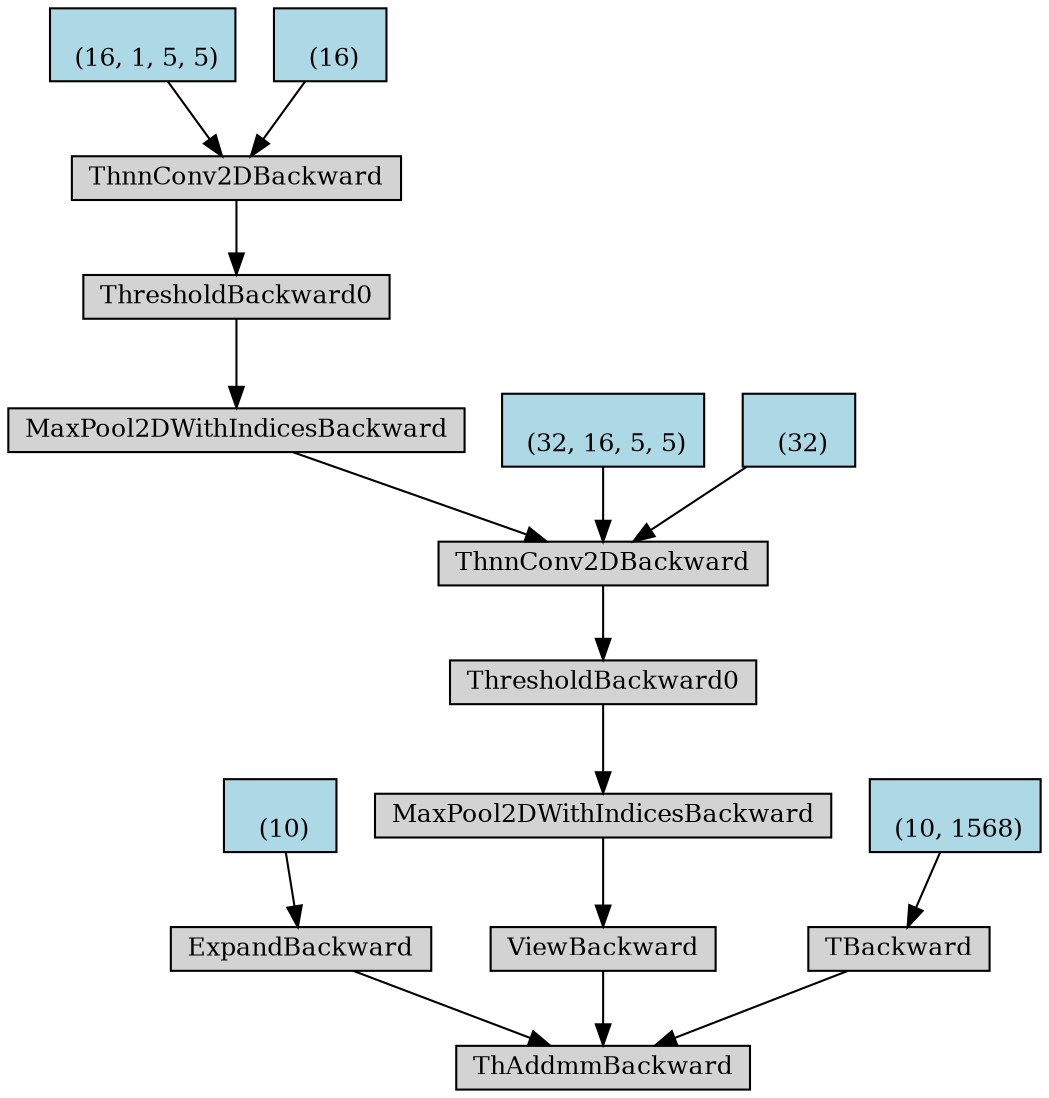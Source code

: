 digraph {
	graph [size="12,12"]
	node [align=left fontsize=12 height=0.2 ranksep=0.1 shape=box style=filled]
	139980339516528 [label=ThAddmmBackward]
	139980339302296 -> 139980339516528
	139980339302296 [label=ExpandBackward]
	139980339301960 -> 139980339302296
	139980339301960 [label="
 (10)" fillcolor=lightblue]
	139980339302240 -> 139980339516528
	139980339302240 [label=ViewBackward]
	139980339302352 -> 139980339302240
	139980339302352 [label=MaxPool2DWithIndicesBackward]
	139980339314816 -> 139980339302352
	139980339314816 [label=ThresholdBackward0]
	139980339314928 -> 139980339314816
	139980339314928 [label=ThnnConv2DBackward]
	139980339315152 -> 139980339314928
	139980339315152 [label=MaxPool2DWithIndicesBackward]
	139980339069560 -> 139980339315152
	139980339069560 [label=ThresholdBackward0]
	139980339070064 -> 139980339069560
	139980339070064 [label=ThnnConv2DBackward]
	139980339070176 -> 139980339070064
	139980339070176 [label="
 (16, 1, 5, 5)" fillcolor=lightblue]
	139980339070232 -> 139980339070064
	139980339070232 [label="
 (16)" fillcolor=lightblue]
	139980339315040 -> 139980339314928
	139980339315040 [label="
 (32, 16, 5, 5)" fillcolor=lightblue]
	139980339314984 -> 139980339314928
	139980339314984 [label="
 (32)" fillcolor=lightblue]
	139980339301904 -> 139980339516528
	139980339301904 [label=TBackward]
	139980339314872 -> 139980339301904
	139980339314872 [label="
 (10, 1568)" fillcolor=lightblue]
}
